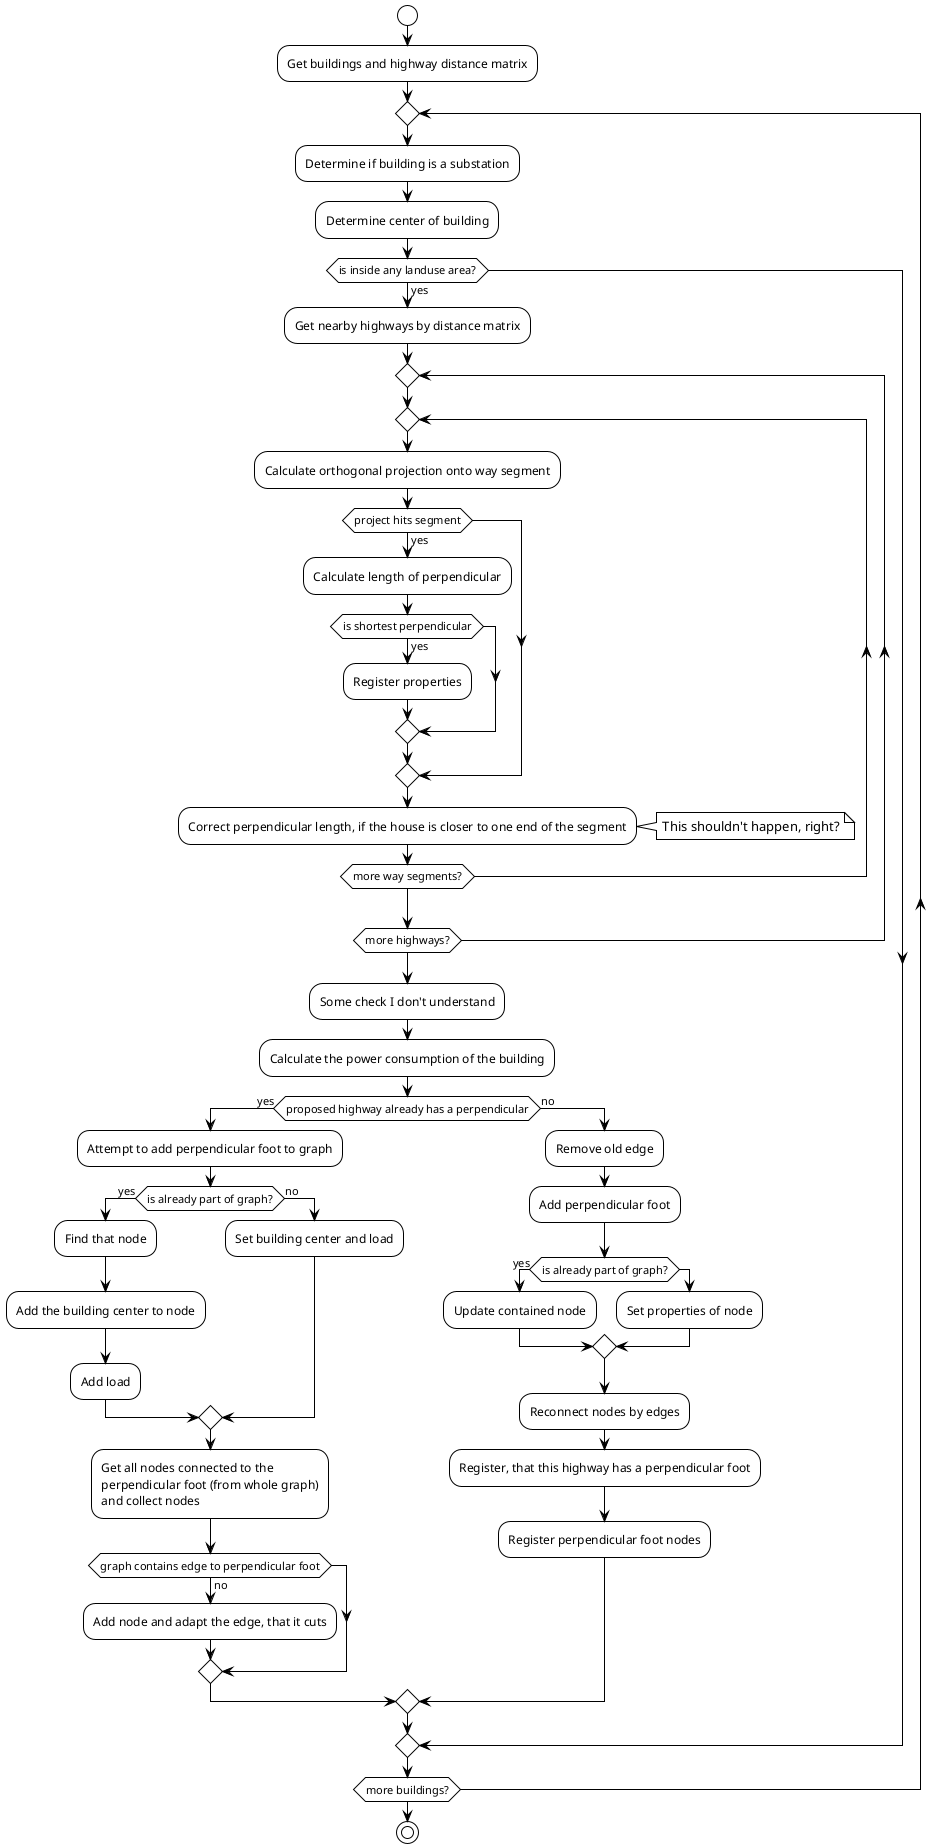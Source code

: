 @startuml
'https://plantuml.com/activity-diagram-beta

!theme plain

start
:Get buildings and highway distance matrix;
repeat
  :Determine if building is a substation;
  :Determine center of building;
  if (is inside any landuse area?) then (yes)
    :Get nearby highways by distance matrix;
    repeat
      repeat
        :Calculate orthogonal projection onto way segment;
        if (project hits segment) then (yes)
          :Calculate length of perpendicular;
          if (is shortest perpendicular) then (yes)
            :Register properties;
          endif
        endif
        :Correct perpendicular length, if the house is closer to one end of the segment;
        note right: This shouldn't happen, right?
      repeat while (more way segments?);
    repeat while (more highways?)
    :Some check I don't understand;
    :Calculate the power consumption of the building;
    if (proposed highway already has a perpendicular) then (yes)
      :Attempt to add perpendicular foot to graph;
      if (is already part of graph?) then (yes)
        :Find that node;
        :Add the building center to node;
        :Add load;
      else (no)
        :Set building center and load;
      endif
      :Get all nodes connected to the\nperpendicular foot (from whole graph)\nand collect nodes;
      if (graph contains edge to perpendicular foot) then (no)
        :Add node and adapt the edge, that it cuts;
      endif
    else (no)
      :Remove old edge;
      :Add perpendicular foot;
      if (is already part of graph?) then (yes)
        :Update contained node;
      else
        :Set properties of node;
      endif
      :Reconnect nodes by edges;
      :Register, that this highway has a perpendicular foot;
      :Register perpendicular foot nodes;
    endif
  endif
repeat while (more buildings?)
stop

@enduml
